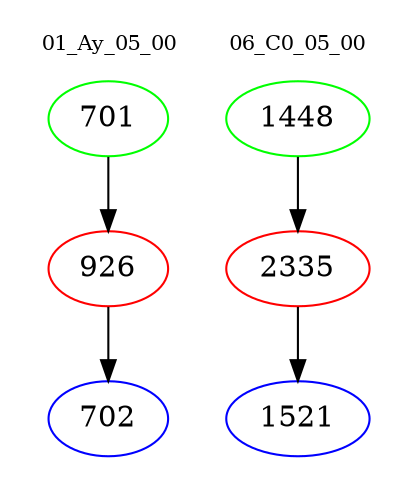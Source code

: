 digraph{
subgraph cluster_0 {
color = white
label = "01_Ay_05_00";
fontsize=10;
T0_701 [label="701", color="green"]
T0_701 -> T0_926 [color="black"]
T0_926 [label="926", color="red"]
T0_926 -> T0_702 [color="black"]
T0_702 [label="702", color="blue"]
}
subgraph cluster_1 {
color = white
label = "06_C0_05_00";
fontsize=10;
T1_1448 [label="1448", color="green"]
T1_1448 -> T1_2335 [color="black"]
T1_2335 [label="2335", color="red"]
T1_2335 -> T1_1521 [color="black"]
T1_1521 [label="1521", color="blue"]
}
}
